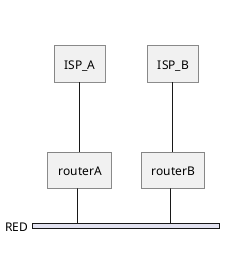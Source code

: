 {
  "sha1": "l7955ycus8qb7deav1zekvc9l21crnt",
  "insertion": {
    "when": "2024-06-03T18:59:33.800Z",
    "url": "https://forum.plantuml.net/17932/nwdiag-possible-misbehavior",
    "user": "plantuml@gmail.com"
  }
}
@startuml
nwdiag {
    ISP_A;
    ISP_A -- routerA;
    ISP_B;
    ISP_B -- routerB;

    network RED {
        routerA;
        routerB;
    }

}
@enduml
